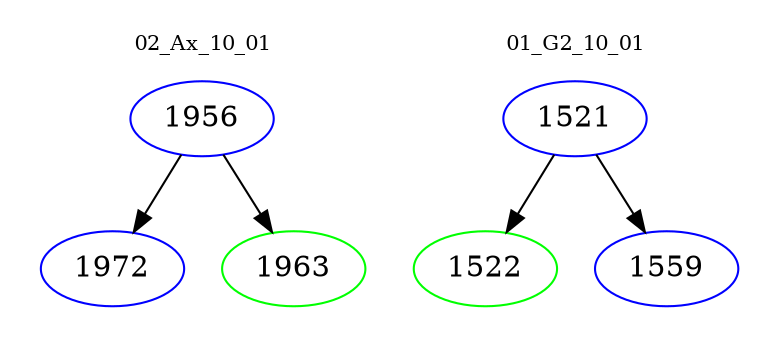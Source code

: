 digraph{
subgraph cluster_0 {
color = white
label = "02_Ax_10_01";
fontsize=10;
T0_1956 [label="1956", color="blue"]
T0_1956 -> T0_1972 [color="black"]
T0_1972 [label="1972", color="blue"]
T0_1956 -> T0_1963 [color="black"]
T0_1963 [label="1963", color="green"]
}
subgraph cluster_1 {
color = white
label = "01_G2_10_01";
fontsize=10;
T1_1521 [label="1521", color="blue"]
T1_1521 -> T1_1522 [color="black"]
T1_1522 [label="1522", color="green"]
T1_1521 -> T1_1559 [color="black"]
T1_1559 [label="1559", color="blue"]
}
}
